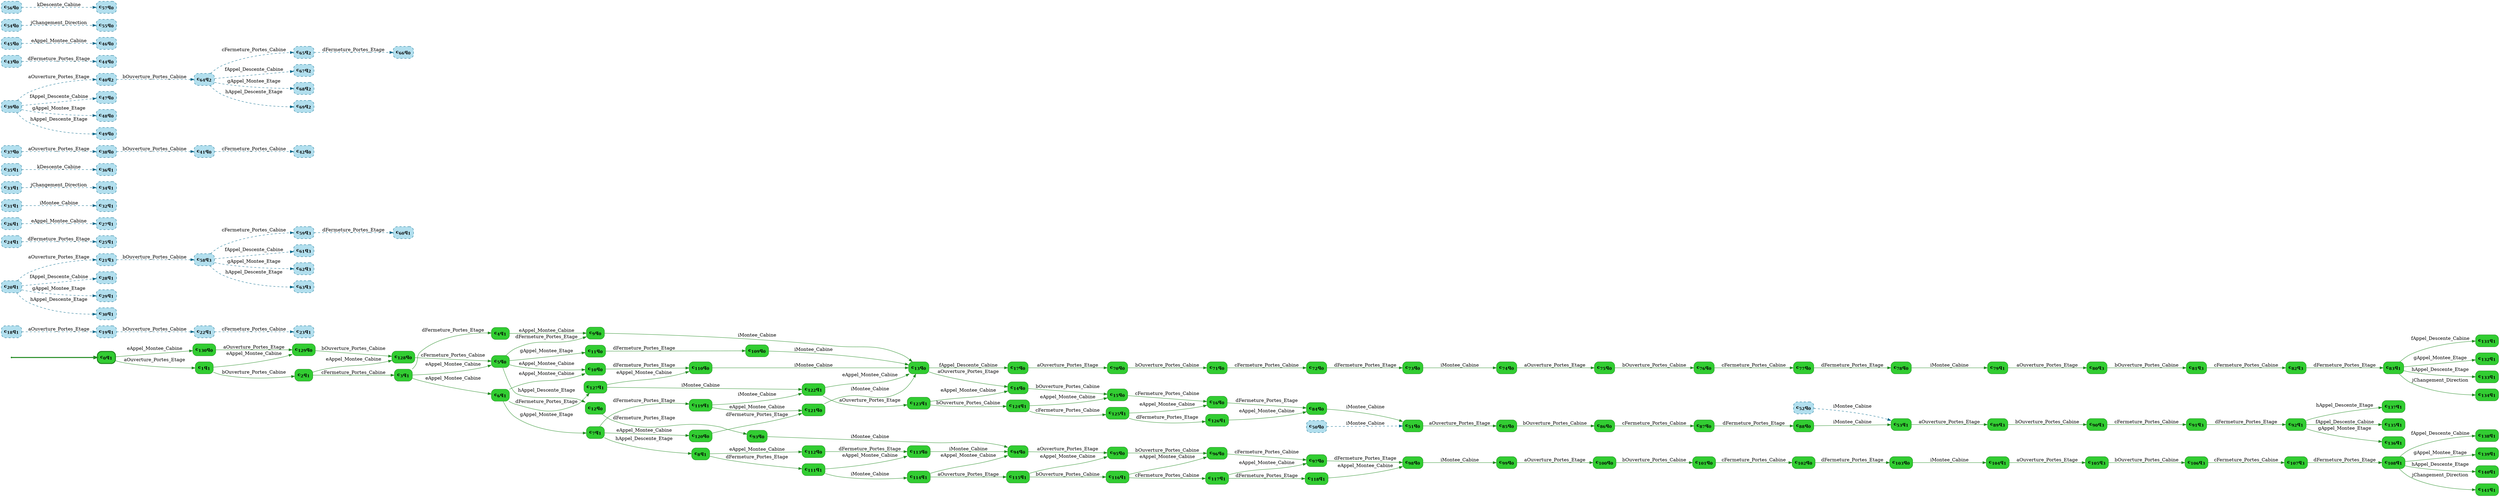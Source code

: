 digraph g {

	rankdir="LR"

	__invisible__[shape="point", color="forestgreen"]
	c0q1[label=<<b>c<sub>0</sub>q<sub>1</sub></b>>, shape="box", style="rounded, filled", fillcolor="limegreen", color="forestgreen", penwidth=3] // Initial
	c1q1[label=<<b>c<sub>1</sub>q<sub>1</sub></b>>, shape="box", style="rounded, filled", fillcolor="limegreen", color="forestgreen"]
	c2q1[label=<<b>c<sub>2</sub>q<sub>1</sub></b>>, shape="box", style="rounded, filled", fillcolor="limegreen", color="forestgreen"]
	c3q1[label=<<b>c<sub>3</sub>q<sub>1</sub></b>>, shape="box", style="rounded, filled", fillcolor="limegreen", color="forestgreen"]
	c4q1[label=<<b>c<sub>4</sub>q<sub>1</sub></b>>, shape="box", style="rounded, filled", fillcolor="limegreen", color="forestgreen"]
	c9q0[label=<<b>c<sub>9</sub>q<sub>0</sub></b>>, shape="box", style="rounded, filled", fillcolor="limegreen", color="forestgreen"]
	c13q0[label=<<b>c<sub>13</sub>q<sub>0</sub></b>>, shape="box", style="rounded, filled", fillcolor="limegreen", color="forestgreen"]
	c14q0[label=<<b>c<sub>14</sub>q<sub>0</sub></b>>, shape="box", style="rounded, filled", fillcolor="limegreen", color="forestgreen"]
	c15q0[label=<<b>c<sub>15</sub>q<sub>0</sub></b>>, shape="box", style="rounded, filled", fillcolor="limegreen", color="forestgreen"]
	c16q0[label=<<b>c<sub>16</sub>q<sub>0</sub></b>>, shape="box", style="rounded, filled", fillcolor="limegreen", color="forestgreen"]
	c84q0[label=<<b>c<sub>84</sub>q<sub>0</sub></b>>, shape="box", style="rounded, filled", fillcolor="limegreen", color="forestgreen"]
	c51q0[label=<<b>c<sub>51</sub>q<sub>0</sub></b>>, shape="box", style="rounded, filled", fillcolor="limegreen", color="forestgreen"]
	c85q0[label=<<b>c<sub>85</sub>q<sub>0</sub></b>>, shape="box", style="rounded, filled", fillcolor="limegreen", color="forestgreen"]
	c86q0[label=<<b>c<sub>86</sub>q<sub>0</sub></b>>, shape="box", style="rounded, filled", fillcolor="limegreen", color="forestgreen"]
	c87q0[label=<<b>c<sub>87</sub>q<sub>0</sub></b>>, shape="box", style="rounded, filled", fillcolor="limegreen", color="forestgreen"]
	c88q0[label=<<b>c<sub>88</sub>q<sub>0</sub></b>>, shape="box", style="rounded, filled", fillcolor="limegreen", color="forestgreen"]
	c53q1[label=<<b>c<sub>53</sub>q<sub>1</sub></b>>, shape="box", style="rounded, filled", fillcolor="limegreen", color="forestgreen"]
	c89q3[label=<<b>c<sub>89</sub>q<sub>3</sub></b>>, shape="box", style="rounded, filled", fillcolor="limegreen", color="forestgreen"]
	c90q3[label=<<b>c<sub>90</sub>q<sub>3</sub></b>>, shape="box", style="rounded, filled", fillcolor="limegreen", color="forestgreen"]
	c91q3[label=<<b>c<sub>91</sub>q<sub>3</sub></b>>, shape="box", style="rounded, filled", fillcolor="limegreen", color="forestgreen"]
	c92q1[label=<<b>c<sub>92</sub>q<sub>1</sub></b>>, shape="box", style="rounded, filled", fillcolor="limegreen", color="forestgreen"]
	c135q1[label=<<b>c<sub>135</sub>q<sub>1</sub></b>>, shape="box", style="rounded, filled", fillcolor="limegreen", color="forestgreen"]
	c136q1[label=<<b>c<sub>136</sub>q<sub>1</sub></b>>, shape="box", style="rounded, filled", fillcolor="limegreen", color="forestgreen"]
	c137q1[label=<<b>c<sub>137</sub>q<sub>1</sub></b>>, shape="box", style="rounded, filled", fillcolor="limegreen", color="forestgreen"]
	c17q0[label=<<b>c<sub>17</sub>q<sub>0</sub></b>>, shape="box", style="rounded, filled", fillcolor="limegreen", color="forestgreen"]
	c70q0[label=<<b>c<sub>70</sub>q<sub>0</sub></b>>, shape="box", style="rounded, filled", fillcolor="limegreen", color="forestgreen"]
	c71q0[label=<<b>c<sub>71</sub>q<sub>0</sub></b>>, shape="box", style="rounded, filled", fillcolor="limegreen", color="forestgreen"]
	c72q0[label=<<b>c<sub>72</sub>q<sub>0</sub></b>>, shape="box", style="rounded, filled", fillcolor="limegreen", color="forestgreen"]
	c73q0[label=<<b>c<sub>73</sub>q<sub>0</sub></b>>, shape="box", style="rounded, filled", fillcolor="limegreen", color="forestgreen"]
	c74q0[label=<<b>c<sub>74</sub>q<sub>0</sub></b>>, shape="box", style="rounded, filled", fillcolor="limegreen", color="forestgreen"]
	c75q0[label=<<b>c<sub>75</sub>q<sub>0</sub></b>>, shape="box", style="rounded, filled", fillcolor="limegreen", color="forestgreen"]
	c76q0[label=<<b>c<sub>76</sub>q<sub>0</sub></b>>, shape="box", style="rounded, filled", fillcolor="limegreen", color="forestgreen"]
	c77q0[label=<<b>c<sub>77</sub>q<sub>0</sub></b>>, shape="box", style="rounded, filled", fillcolor="limegreen", color="forestgreen"]
	c78q0[label=<<b>c<sub>78</sub>q<sub>0</sub></b>>, shape="box", style="rounded, filled", fillcolor="limegreen", color="forestgreen"]
	c79q1[label=<<b>c<sub>79</sub>q<sub>1</sub></b>>, shape="box", style="rounded, filled", fillcolor="limegreen", color="forestgreen"]
	c80q3[label=<<b>c<sub>80</sub>q<sub>3</sub></b>>, shape="box", style="rounded, filled", fillcolor="limegreen", color="forestgreen"]
	c81q3[label=<<b>c<sub>81</sub>q<sub>3</sub></b>>, shape="box", style="rounded, filled", fillcolor="limegreen", color="forestgreen"]
	c82q3[label=<<b>c<sub>82</sub>q<sub>3</sub></b>>, shape="box", style="rounded, filled", fillcolor="limegreen", color="forestgreen"]
	c83q1[label=<<b>c<sub>83</sub>q<sub>1</sub></b>>, shape="box", style="rounded, filled", fillcolor="limegreen", color="forestgreen"]
	c131q1[label=<<b>c<sub>131</sub>q<sub>1</sub></b>>, shape="box", style="rounded, filled", fillcolor="limegreen", color="forestgreen"]
	c132q1[label=<<b>c<sub>132</sub>q<sub>1</sub></b>>, shape="box", style="rounded, filled", fillcolor="limegreen", color="forestgreen"]
	c133q1[label=<<b>c<sub>133</sub>q<sub>1</sub></b>>, shape="box", style="rounded, filled", fillcolor="limegreen", color="forestgreen"]
	c134q1[label=<<b>c<sub>134</sub>q<sub>1</sub></b>>, shape="box", style="rounded, filled", fillcolor="limegreen", color="forestgreen"]
	c5q0[label=<<b>c<sub>5</sub>q<sub>0</sub></b>>, shape="box", style="rounded, filled", fillcolor="limegreen", color="forestgreen"]
	c10q0[label=<<b>c<sub>10</sub>q<sub>0</sub></b>>, shape="box", style="rounded, filled", fillcolor="limegreen", color="forestgreen"]
	c110q0[label=<<b>c<sub>110</sub>q<sub>0</sub></b>>, shape="box", style="rounded, filled", fillcolor="limegreen", color="forestgreen"]
	c11q0[label=<<b>c<sub>11</sub>q<sub>0</sub></b>>, shape="box", style="rounded, filled", fillcolor="limegreen", color="forestgreen"]
	c109q0[label=<<b>c<sub>109</sub>q<sub>0</sub></b>>, shape="box", style="rounded, filled", fillcolor="limegreen", color="forestgreen"]
	c12q0[label=<<b>c<sub>12</sub>q<sub>0</sub></b>>, shape="box", style="rounded, filled", fillcolor="limegreen", color="forestgreen"]
	c93q0[label=<<b>c<sub>93</sub>q<sub>0</sub></b>>, shape="box", style="rounded, filled", fillcolor="limegreen", color="forestgreen"]
	c94q0[label=<<b>c<sub>94</sub>q<sub>0</sub></b>>, shape="box", style="rounded, filled", fillcolor="limegreen", color="forestgreen"]
	c95q0[label=<<b>c<sub>95</sub>q<sub>0</sub></b>>, shape="box", style="rounded, filled", fillcolor="limegreen", color="forestgreen"]
	c96q0[label=<<b>c<sub>96</sub>q<sub>0</sub></b>>, shape="box", style="rounded, filled", fillcolor="limegreen", color="forestgreen"]
	c97q0[label=<<b>c<sub>97</sub>q<sub>0</sub></b>>, shape="box", style="rounded, filled", fillcolor="limegreen", color="forestgreen"]
	c98q0[label=<<b>c<sub>98</sub>q<sub>0</sub></b>>, shape="box", style="rounded, filled", fillcolor="limegreen", color="forestgreen"]
	c99q0[label=<<b>c<sub>99</sub>q<sub>0</sub></b>>, shape="box", style="rounded, filled", fillcolor="limegreen", color="forestgreen"]
	c100q0[label=<<b>c<sub>100</sub>q<sub>0</sub></b>>, shape="box", style="rounded, filled", fillcolor="limegreen", color="forestgreen"]
	c101q0[label=<<b>c<sub>101</sub>q<sub>0</sub></b>>, shape="box", style="rounded, filled", fillcolor="limegreen", color="forestgreen"]
	c102q0[label=<<b>c<sub>102</sub>q<sub>0</sub></b>>, shape="box", style="rounded, filled", fillcolor="limegreen", color="forestgreen"]
	c103q0[label=<<b>c<sub>103</sub>q<sub>0</sub></b>>, shape="box", style="rounded, filled", fillcolor="limegreen", color="forestgreen"]
	c104q1[label=<<b>c<sub>104</sub>q<sub>1</sub></b>>, shape="box", style="rounded, filled", fillcolor="limegreen", color="forestgreen"]
	c105q3[label=<<b>c<sub>105</sub>q<sub>3</sub></b>>, shape="box", style="rounded, filled", fillcolor="limegreen", color="forestgreen"]
	c106q3[label=<<b>c<sub>106</sub>q<sub>3</sub></b>>, shape="box", style="rounded, filled", fillcolor="limegreen", color="forestgreen"]
	c107q3[label=<<b>c<sub>107</sub>q<sub>3</sub></b>>, shape="box", style="rounded, filled", fillcolor="limegreen", color="forestgreen"]
	c108q1[label=<<b>c<sub>108</sub>q<sub>1</sub></b>>, shape="box", style="rounded, filled", fillcolor="limegreen", color="forestgreen"]
	c138q1[label=<<b>c<sub>138</sub>q<sub>1</sub></b>>, shape="box", style="rounded, filled", fillcolor="limegreen", color="forestgreen"]
	c139q1[label=<<b>c<sub>139</sub>q<sub>1</sub></b>>, shape="box", style="rounded, filled", fillcolor="limegreen", color="forestgreen"]
	c140q1[label=<<b>c<sub>140</sub>q<sub>1</sub></b>>, shape="box", style="rounded, filled", fillcolor="limegreen", color="forestgreen"]
	c141q1[label=<<b>c<sub>141</sub>q<sub>1</sub></b>>, shape="box", style="rounded, filled", fillcolor="limegreen", color="forestgreen"]
	c6q1[label=<<b>c<sub>6</sub>q<sub>1</sub></b>>, shape="box", style="rounded, filled", fillcolor="limegreen", color="forestgreen"]
	c7q1[label=<<b>c<sub>7</sub>q<sub>1</sub></b>>, shape="box", style="rounded, filled", fillcolor="limegreen", color="forestgreen"]
	c8q1[label=<<b>c<sub>8</sub>q<sub>1</sub></b>>, shape="box", style="rounded, filled", fillcolor="limegreen", color="forestgreen"]
	c111q1[label=<<b>c<sub>111</sub>q<sub>1</sub></b>>, shape="box", style="rounded, filled", fillcolor="limegreen", color="forestgreen"]
	c113q0[label=<<b>c<sub>113</sub>q<sub>0</sub></b>>, shape="box", style="rounded, filled", fillcolor="limegreen", color="forestgreen"]
	c114q1[label=<<b>c<sub>114</sub>q<sub>1</sub></b>>, shape="box", style="rounded, filled", fillcolor="limegreen", color="forestgreen"]
	c115q1[label=<<b>c<sub>115</sub>q<sub>1</sub></b>>, shape="box", style="rounded, filled", fillcolor="limegreen", color="forestgreen"]
	c116q1[label=<<b>c<sub>116</sub>q<sub>1</sub></b>>, shape="box", style="rounded, filled", fillcolor="limegreen", color="forestgreen"]
	c117q1[label=<<b>c<sub>117</sub>q<sub>1</sub></b>>, shape="box", style="rounded, filled", fillcolor="limegreen", color="forestgreen"]
	c118q1[label=<<b>c<sub>118</sub>q<sub>1</sub></b>>, shape="box", style="rounded, filled", fillcolor="limegreen", color="forestgreen"]
	c112q0[label=<<b>c<sub>112</sub>q<sub>0</sub></b>>, shape="box", style="rounded, filled", fillcolor="limegreen", color="forestgreen"]
	c119q1[label=<<b>c<sub>119</sub>q<sub>1</sub></b>>, shape="box", style="rounded, filled", fillcolor="limegreen", color="forestgreen"]
	c121q0[label=<<b>c<sub>121</sub>q<sub>0</sub></b>>, shape="box", style="rounded, filled", fillcolor="limegreen", color="forestgreen"]
	c122q1[label=<<b>c<sub>122</sub>q<sub>1</sub></b>>, shape="box", style="rounded, filled", fillcolor="limegreen", color="forestgreen"]
	c123q1[label=<<b>c<sub>123</sub>q<sub>1</sub></b>>, shape="box", style="rounded, filled", fillcolor="limegreen", color="forestgreen"]
	c124q1[label=<<b>c<sub>124</sub>q<sub>1</sub></b>>, shape="box", style="rounded, filled", fillcolor="limegreen", color="forestgreen"]
	c125q1[label=<<b>c<sub>125</sub>q<sub>1</sub></b>>, shape="box", style="rounded, filled", fillcolor="limegreen", color="forestgreen"]
	c126q1[label=<<b>c<sub>126</sub>q<sub>1</sub></b>>, shape="box", style="rounded, filled", fillcolor="limegreen", color="forestgreen"]
	c120q0[label=<<b>c<sub>120</sub>q<sub>0</sub></b>>, shape="box", style="rounded, filled", fillcolor="limegreen", color="forestgreen"]
	c127q1[label=<<b>c<sub>127</sub>q<sub>1</sub></b>>, shape="box", style="rounded, filled", fillcolor="limegreen", color="forestgreen"]
	c128q0[label=<<b>c<sub>128</sub>q<sub>0</sub></b>>, shape="box", style="rounded, filled", fillcolor="limegreen", color="forestgreen"]
	c129q0[label=<<b>c<sub>129</sub>q<sub>0</sub></b>>, shape="box", style="rounded, filled", fillcolor="limegreen", color="forestgreen"]
	c130q0[label=<<b>c<sub>130</sub>q<sub>0</sub></b>>, shape="box", style="rounded, filled", fillcolor="limegreen", color="forestgreen"]
	c18q1[label=<<b>c<sub>18</sub>q<sub>1</sub></b>>, shape="box", style="rounded, filled, dashed", fillcolor="lightblue2", color="deepskyblue4"]
	c19q1[label=<<b>c<sub>19</sub>q<sub>1</sub></b>>, shape="box", style="rounded, filled, dashed", fillcolor="lightblue2", color="deepskyblue4"]
	c20q1[label=<<b>c<sub>20</sub>q<sub>1</sub></b>>, shape="box", style="rounded, filled, dashed", fillcolor="lightblue2", color="deepskyblue4"]
	c21q3[label=<<b>c<sub>21</sub>q<sub>3</sub></b>>, shape="box", style="rounded, filled, dashed", fillcolor="lightblue2", color="deepskyblue4"]
	c22q1[label=<<b>c<sub>22</sub>q<sub>1</sub></b>>, shape="box", style="rounded, filled, dashed", fillcolor="lightblue2", color="deepskyblue4"]
	c23q1[label=<<b>c<sub>23</sub>q<sub>1</sub></b>>, shape="box", style="rounded, filled, dashed", fillcolor="lightblue2", color="deepskyblue4"]
	c24q1[label=<<b>c<sub>24</sub>q<sub>1</sub></b>>, shape="box", style="rounded, filled, dashed", fillcolor="lightblue2", color="deepskyblue4"]
	c25q1[label=<<b>c<sub>25</sub>q<sub>1</sub></b>>, shape="box", style="rounded, filled, dashed", fillcolor="lightblue2", color="deepskyblue4"]
	c26q1[label=<<b>c<sub>26</sub>q<sub>1</sub></b>>, shape="box", style="rounded, filled, dashed", fillcolor="lightblue2", color="deepskyblue4"]
	c27q1[label=<<b>c<sub>27</sub>q<sub>1</sub></b>>, shape="box", style="rounded, filled, dashed", fillcolor="lightblue2", color="deepskyblue4"]
	c28q1[label=<<b>c<sub>28</sub>q<sub>1</sub></b>>, shape="box", style="rounded, filled, dashed", fillcolor="lightblue2", color="deepskyblue4"]
	c29q1[label=<<b>c<sub>29</sub>q<sub>1</sub></b>>, shape="box", style="rounded, filled, dashed", fillcolor="lightblue2", color="deepskyblue4"]
	c30q1[label=<<b>c<sub>30</sub>q<sub>1</sub></b>>, shape="box", style="rounded, filled, dashed", fillcolor="lightblue2", color="deepskyblue4"]
	c31q1[label=<<b>c<sub>31</sub>q<sub>1</sub></b>>, shape="box", style="rounded, filled, dashed", fillcolor="lightblue2", color="deepskyblue4"]
	c32q1[label=<<b>c<sub>32</sub>q<sub>1</sub></b>>, shape="box", style="rounded, filled, dashed", fillcolor="lightblue2", color="deepskyblue4"]
	c33q1[label=<<b>c<sub>33</sub>q<sub>1</sub></b>>, shape="box", style="rounded, filled, dashed", fillcolor="lightblue2", color="deepskyblue4"]
	c34q1[label=<<b>c<sub>34</sub>q<sub>1</sub></b>>, shape="box", style="rounded, filled, dashed", fillcolor="lightblue2", color="deepskyblue4"]
	c35q1[label=<<b>c<sub>35</sub>q<sub>1</sub></b>>, shape="box", style="rounded, filled, dashed", fillcolor="lightblue2", color="deepskyblue4"]
	c36q1[label=<<b>c<sub>36</sub>q<sub>1</sub></b>>, shape="box", style="rounded, filled, dashed", fillcolor="lightblue2", color="deepskyblue4"]
	c37q0[label=<<b>c<sub>37</sub>q<sub>0</sub></b>>, shape="box", style="rounded, filled, dashed", fillcolor="lightblue2", color="deepskyblue4"]
	c38q0[label=<<b>c<sub>38</sub>q<sub>0</sub></b>>, shape="box", style="rounded, filled, dashed", fillcolor="lightblue2", color="deepskyblue4"]
	c39q0[label=<<b>c<sub>39</sub>q<sub>0</sub></b>>, shape="box", style="rounded, filled, dashed", fillcolor="lightblue2", color="deepskyblue4"]
	c40q2[label=<<b>c<sub>40</sub>q<sub>2</sub></b>>, shape="box", style="rounded, filled, dashed", fillcolor="lightblue2", color="deepskyblue4"]
	c41q0[label=<<b>c<sub>41</sub>q<sub>0</sub></b>>, shape="box", style="rounded, filled, dashed", fillcolor="lightblue2", color="deepskyblue4"]
	c42q0[label=<<b>c<sub>42</sub>q<sub>0</sub></b>>, shape="box", style="rounded, filled, dashed", fillcolor="lightblue2", color="deepskyblue4"]
	c43q0[label=<<b>c<sub>43</sub>q<sub>0</sub></b>>, shape="box", style="rounded, filled, dashed", fillcolor="lightblue2", color="deepskyblue4"]
	c44q0[label=<<b>c<sub>44</sub>q<sub>0</sub></b>>, shape="box", style="rounded, filled, dashed", fillcolor="lightblue2", color="deepskyblue4"]
	c45q0[label=<<b>c<sub>45</sub>q<sub>0</sub></b>>, shape="box", style="rounded, filled, dashed", fillcolor="lightblue2", color="deepskyblue4"]
	c46q0[label=<<b>c<sub>46</sub>q<sub>0</sub></b>>, shape="box", style="rounded, filled, dashed", fillcolor="lightblue2", color="deepskyblue4"]
	c47q0[label=<<b>c<sub>47</sub>q<sub>0</sub></b>>, shape="box", style="rounded, filled, dashed", fillcolor="lightblue2", color="deepskyblue4"]
	c48q0[label=<<b>c<sub>48</sub>q<sub>0</sub></b>>, shape="box", style="rounded, filled, dashed", fillcolor="lightblue2", color="deepskyblue4"]
	c49q0[label=<<b>c<sub>49</sub>q<sub>0</sub></b>>, shape="box", style="rounded, filled, dashed", fillcolor="lightblue2", color="deepskyblue4"]
	c50q0[label=<<b>c<sub>50</sub>q<sub>0</sub></b>>, shape="box", style="rounded, filled, dashed", fillcolor="lightblue2", color="deepskyblue4"]
	c52q0[label=<<b>c<sub>52</sub>q<sub>0</sub></b>>, shape="box", style="rounded, filled, dashed", fillcolor="lightblue2", color="deepskyblue4"]
	c54q0[label=<<b>c<sub>54</sub>q<sub>0</sub></b>>, shape="box", style="rounded, filled, dashed", fillcolor="lightblue2", color="deepskyblue4"]
	c55q0[label=<<b>c<sub>55</sub>q<sub>0</sub></b>>, shape="box", style="rounded, filled, dashed", fillcolor="lightblue2", color="deepskyblue4"]
	c56q0[label=<<b>c<sub>56</sub>q<sub>0</sub></b>>, shape="box", style="rounded, filled, dashed", fillcolor="lightblue2", color="deepskyblue4"]
	c57q0[label=<<b>c<sub>57</sub>q<sub>0</sub></b>>, shape="box", style="rounded, filled, dashed", fillcolor="lightblue2", color="deepskyblue4"]
	c58q3[label=<<b>c<sub>58</sub>q<sub>3</sub></b>>, shape="box", style="rounded, filled, dashed", fillcolor="lightblue2", color="deepskyblue4"]
	c59q3[label=<<b>c<sub>59</sub>q<sub>3</sub></b>>, shape="box", style="rounded, filled, dashed", fillcolor="lightblue2", color="deepskyblue4"]
	c60q1[label=<<b>c<sub>60</sub>q<sub>1</sub></b>>, shape="box", style="rounded, filled, dashed", fillcolor="lightblue2", color="deepskyblue4"]
	c61q3[label=<<b>c<sub>61</sub>q<sub>3</sub></b>>, shape="box", style="rounded, filled, dashed", fillcolor="lightblue2", color="deepskyblue4"]
	c62q3[label=<<b>c<sub>62</sub>q<sub>3</sub></b>>, shape="box", style="rounded, filled, dashed", fillcolor="lightblue2", color="deepskyblue4"]
	c63q3[label=<<b>c<sub>63</sub>q<sub>3</sub></b>>, shape="box", style="rounded, filled, dashed", fillcolor="lightblue2", color="deepskyblue4"]
	c64q2[label=<<b>c<sub>64</sub>q<sub>2</sub></b>>, shape="box", style="rounded, filled, dashed", fillcolor="lightblue2", color="deepskyblue4"]
	c65q2[label=<<b>c<sub>65</sub>q<sub>2</sub></b>>, shape="box", style="rounded, filled, dashed", fillcolor="lightblue2", color="deepskyblue4"]
	c66q0[label=<<b>c<sub>66</sub>q<sub>0</sub></b>>, shape="box", style="rounded, filled, dashed", fillcolor="lightblue2", color="deepskyblue4"]
	c67q2[label=<<b>c<sub>67</sub>q<sub>2</sub></b>>, shape="box", style="rounded, filled, dashed", fillcolor="lightblue2", color="deepskyblue4"]
	c68q2[label=<<b>c<sub>68</sub>q<sub>2</sub></b>>, shape="box", style="rounded, filled, dashed", fillcolor="lightblue2", color="deepskyblue4"]
	c69q2[label=<<b>c<sub>69</sub>q<sub>2</sub></b>>, shape="box", style="rounded, filled, dashed", fillcolor="lightblue2", color="deepskyblue4"]

	__invisible__ -> c0q1[penwidth=3, color="forestgreen"]
	c0q1 -> c1q1[label=<aOuverture_Portes_Etage>, color="forestgreen"]
	c1q1 -> c2q1[label=<bOuverture_Portes_Cabine>, color="forestgreen"]
	c2q1 -> c3q1[label=<cFermeture_Portes_Cabine>, color="forestgreen"]
	c3q1 -> c4q1[label=<dFermeture_Portes_Etage>, color="forestgreen"]
	c4q1 -> c9q0[label=<eAppel_Montee_Cabine>, color="forestgreen"]
	c9q0 -> c13q0[label=<iMontee_Cabine>, color="forestgreen"]
	c13q0 -> c14q0[label=<aOuverture_Portes_Etage>, color="forestgreen"]
	c14q0 -> c15q0[label=<bOuverture_Portes_Cabine>, color="forestgreen"]
	c15q0 -> c16q0[label=<cFermeture_Portes_Cabine>, color="forestgreen"]
	c16q0 -> c84q0[label=<dFermeture_Portes_Etage>, color="forestgreen"]
	c84q0 -> c51q0[label=<iMontee_Cabine>, color="forestgreen"]
	c51q0 -> c85q0[label=<aOuverture_Portes_Etage>, color="forestgreen"]
	c85q0 -> c86q0[label=<bOuverture_Portes_Cabine>, color="forestgreen"]
	c86q0 -> c87q0[label=<cFermeture_Portes_Cabine>, color="forestgreen"]
	c87q0 -> c88q0[label=<dFermeture_Portes_Etage>, color="forestgreen"]
	c88q0 -> c53q1[label=<iMontee_Cabine>, color="forestgreen"]
	c53q1 -> c89q3[label=<aOuverture_Portes_Etage>, color="forestgreen"]
	c89q3 -> c90q3[label=<bOuverture_Portes_Cabine>, color="forestgreen"]
	c90q3 -> c91q3[label=<cFermeture_Portes_Cabine>, color="forestgreen"]
	c91q3 -> c92q1[label=<dFermeture_Portes_Etage>, color="forestgreen"]
	c92q1 -> c135q1[label=<fAppel_Descente_Cabine>, color="forestgreen"]
	c92q1 -> c136q1[label=<gAppel_Montee_Etage>, color="forestgreen"]
	c92q1 -> c137q1[label=<hAppel_Descente_Etage>, color="forestgreen"]
	c13q0 -> c17q0[label=<fAppel_Descente_Cabine>, color="forestgreen"]
	c17q0 -> c70q0[label=<aOuverture_Portes_Etage>, color="forestgreen"]
	c70q0 -> c71q0[label=<bOuverture_Portes_Cabine>, color="forestgreen"]
	c71q0 -> c72q0[label=<cFermeture_Portes_Cabine>, color="forestgreen"]
	c72q0 -> c73q0[label=<dFermeture_Portes_Etage>, color="forestgreen"]
	c73q0 -> c74q0[label=<iMontee_Cabine>, color="forestgreen"]
	c74q0 -> c75q0[label=<aOuverture_Portes_Etage>, color="forestgreen"]
	c75q0 -> c76q0[label=<bOuverture_Portes_Cabine>, color="forestgreen"]
	c76q0 -> c77q0[label=<cFermeture_Portes_Cabine>, color="forestgreen"]
	c77q0 -> c78q0[label=<dFermeture_Portes_Etage>, color="forestgreen"]
	c78q0 -> c79q1[label=<iMontee_Cabine>, color="forestgreen"]
	c79q1 -> c80q3[label=<aOuverture_Portes_Etage>, color="forestgreen"]
	c80q3 -> c81q3[label=<bOuverture_Portes_Cabine>, color="forestgreen"]
	c81q3 -> c82q3[label=<cFermeture_Portes_Cabine>, color="forestgreen"]
	c82q3 -> c83q1[label=<dFermeture_Portes_Etage>, color="forestgreen"]
	c83q1 -> c131q1[label=<fAppel_Descente_Cabine>, color="forestgreen"]
	c83q1 -> c132q1[label=<gAppel_Montee_Etage>, color="forestgreen"]
	c83q1 -> c133q1[label=<hAppel_Descente_Etage>, color="forestgreen"]
	c83q1 -> c134q1[label=<jChangement_Direction>, color="forestgreen"]
	c3q1 -> c5q0[label=<eAppel_Montee_Cabine>, color="forestgreen"]
	c5q0 -> c9q0[label=<dFermeture_Portes_Etage>, color="forestgreen"]
	c5q0 -> c10q0[label=<eAppel_Montee_Cabine>, color="forestgreen"]
	c10q0 -> c110q0[label=<dFermeture_Portes_Etage>, color="forestgreen"]
	c110q0 -> c13q0[label=<iMontee_Cabine>, color="forestgreen"]
	c5q0 -> c11q0[label=<gAppel_Montee_Etage>, color="forestgreen"]
	c11q0 -> c109q0[label=<dFermeture_Portes_Etage>, color="forestgreen"]
	c109q0 -> c13q0[label=<iMontee_Cabine>, color="forestgreen"]
	c5q0 -> c12q0[label=<hAppel_Descente_Etage>, color="forestgreen"]
	c12q0 -> c93q0[label=<dFermeture_Portes_Etage>, color="forestgreen"]
	c93q0 -> c94q0[label=<iMontee_Cabine>, color="forestgreen"]
	c94q0 -> c95q0[label=<aOuverture_Portes_Etage>, color="forestgreen"]
	c95q0 -> c96q0[label=<bOuverture_Portes_Cabine>, color="forestgreen"]
	c96q0 -> c97q0[label=<cFermeture_Portes_Cabine>, color="forestgreen"]
	c97q0 -> c98q0[label=<dFermeture_Portes_Etage>, color="forestgreen"]
	c98q0 -> c99q0[label=<iMontee_Cabine>, color="forestgreen"]
	c99q0 -> c100q0[label=<aOuverture_Portes_Etage>, color="forestgreen"]
	c100q0 -> c101q0[label=<bOuverture_Portes_Cabine>, color="forestgreen"]
	c101q0 -> c102q0[label=<cFermeture_Portes_Cabine>, color="forestgreen"]
	c102q0 -> c103q0[label=<dFermeture_Portes_Etage>, color="forestgreen"]
	c103q0 -> c104q1[label=<iMontee_Cabine>, color="forestgreen"]
	c104q1 -> c105q3[label=<aOuverture_Portes_Etage>, color="forestgreen"]
	c105q3 -> c106q3[label=<bOuverture_Portes_Cabine>, color="forestgreen"]
	c106q3 -> c107q3[label=<cFermeture_Portes_Cabine>, color="forestgreen"]
	c107q3 -> c108q1[label=<dFermeture_Portes_Etage>, color="forestgreen"]
	c108q1 -> c138q1[label=<fAppel_Descente_Cabine>, color="forestgreen"]
	c108q1 -> c139q1[label=<gAppel_Montee_Etage>, color="forestgreen"]
	c108q1 -> c140q1[label=<hAppel_Descente_Etage>, color="forestgreen"]
	c108q1 -> c141q1[label=<jChangement_Direction>, color="forestgreen"]
	c3q1 -> c6q1[label=<eAppel_Montee_Cabine>, color="forestgreen"]
	c6q1 -> c7q1[label=<gAppel_Montee_Etage>, color="forestgreen"]
	c7q1 -> c8q1[label=<hAppel_Descente_Etage>, color="forestgreen"]
	c8q1 -> c111q1[label=<dFermeture_Portes_Etage>, color="forestgreen"]
	c111q1 -> c113q0[label=<eAppel_Montee_Cabine>, color="forestgreen"]
	c113q0 -> c94q0[label=<iMontee_Cabine>, color="forestgreen"]
	c111q1 -> c114q1[label=<iMontee_Cabine>, color="forestgreen"]
	c114q1 -> c115q1[label=<aOuverture_Portes_Etage>, color="forestgreen"]
	c115q1 -> c116q1[label=<bOuverture_Portes_Cabine>, color="forestgreen"]
	c116q1 -> c117q1[label=<cFermeture_Portes_Cabine>, color="forestgreen"]
	c117q1 -> c118q1[label=<dFermeture_Portes_Etage>, color="forestgreen"]
	c118q1 -> c98q0[label=<eAppel_Montee_Cabine>, color="forestgreen"]
	c117q1 -> c97q0[label=<eAppel_Montee_Cabine>, color="forestgreen"]
	c116q1 -> c96q0[label=<eAppel_Montee_Cabine>, color="forestgreen"]
	c115q1 -> c95q0[label=<eAppel_Montee_Cabine>, color="forestgreen"]
	c114q1 -> c94q0[label=<eAppel_Montee_Cabine>, color="forestgreen"]
	c8q1 -> c112q0[label=<eAppel_Montee_Cabine>, color="forestgreen"]
	c112q0 -> c113q0[label=<dFermeture_Portes_Etage>, color="forestgreen"]
	c7q1 -> c119q1[label=<dFermeture_Portes_Etage>, color="forestgreen"]
	c119q1 -> c121q0[label=<eAppel_Montee_Cabine>, color="forestgreen"]
	c121q0 -> c13q0[label=<iMontee_Cabine>, color="forestgreen"]
	c119q1 -> c122q1[label=<iMontee_Cabine>, color="forestgreen"]
	c122q1 -> c123q1[label=<aOuverture_Portes_Etage>, color="forestgreen"]
	c123q1 -> c124q1[label=<bOuverture_Portes_Cabine>, color="forestgreen"]
	c124q1 -> c125q1[label=<cFermeture_Portes_Cabine>, color="forestgreen"]
	c125q1 -> c126q1[label=<dFermeture_Portes_Etage>, color="forestgreen"]
	c126q1 -> c84q0[label=<eAppel_Montee_Cabine>, color="forestgreen"]
	c125q1 -> c16q0[label=<eAppel_Montee_Cabine>, color="forestgreen"]
	c124q1 -> c15q0[label=<eAppel_Montee_Cabine>, color="forestgreen"]
	c123q1 -> c14q0[label=<eAppel_Montee_Cabine>, color="forestgreen"]
	c122q1 -> c13q0[label=<eAppel_Montee_Cabine>, color="forestgreen"]
	c7q1 -> c120q0[label=<eAppel_Montee_Cabine>, color="forestgreen"]
	c120q0 -> c121q0[label=<dFermeture_Portes_Etage>, color="forestgreen"]
	c6q1 -> c127q1[label=<dFermeture_Portes_Etage>, color="forestgreen"]
	c127q1 -> c110q0[label=<eAppel_Montee_Cabine>, color="forestgreen"]
	c127q1 -> c122q1[label=<iMontee_Cabine>, color="forestgreen"]
	c6q1 -> c10q0[label=<eAppel_Montee_Cabine>, color="forestgreen"]
	c2q1 -> c128q0[label=<eAppel_Montee_Cabine>, color="forestgreen"]
	c128q0 -> c5q0[label=<cFermeture_Portes_Cabine>, color="forestgreen"]
	c1q1 -> c129q0[label=<eAppel_Montee_Cabine>, color="forestgreen"]
	c129q0 -> c128q0[label=<bOuverture_Portes_Cabine>, color="forestgreen"]
	c0q1 -> c130q0[label=<eAppel_Montee_Cabine>, color="forestgreen"]
	c130q0 -> c129q0[label=<aOuverture_Portes_Etage>, color="forestgreen"]
	c18q1 -> c19q1[label=<aOuverture_Portes_Etage>, color="deepskyblue4", style="dashed"]
	c20q1 -> c21q3[label=<aOuverture_Portes_Etage>, color="deepskyblue4", style="dashed"]
	c19q1 -> c22q1[label=<bOuverture_Portes_Cabine>, color="deepskyblue4", style="dashed"]
	c22q1 -> c23q1[label=<cFermeture_Portes_Cabine>, color="deepskyblue4", style="dashed"]
	c24q1 -> c25q1[label=<dFermeture_Portes_Etage>, color="deepskyblue4", style="dashed"]
	c26q1 -> c27q1[label=<eAppel_Montee_Cabine>, color="deepskyblue4", style="dashed"]
	c20q1 -> c28q1[label=<fAppel_Descente_Cabine>, color="deepskyblue4", style="dashed"]
	c20q1 -> c29q1[label=<gAppel_Montee_Etage>, color="deepskyblue4", style="dashed"]
	c20q1 -> c30q1[label=<hAppel_Descente_Etage>, color="deepskyblue4", style="dashed"]
	c31q1 -> c32q1[label=<iMontee_Cabine>, color="deepskyblue4", style="dashed"]
	c33q1 -> c34q1[label=<jChangement_Direction>, color="deepskyblue4", style="dashed"]
	c35q1 -> c36q1[label=<kDescente_Cabine>, color="deepskyblue4", style="dashed"]
	c37q0 -> c38q0[label=<aOuverture_Portes_Etage>, color="deepskyblue4", style="dashed"]
	c39q0 -> c40q2[label=<aOuverture_Portes_Etage>, color="deepskyblue4", style="dashed"]
	c38q0 -> c41q0[label=<bOuverture_Portes_Cabine>, color="deepskyblue4", style="dashed"]
	c41q0 -> c42q0[label=<cFermeture_Portes_Cabine>, color="deepskyblue4", style="dashed"]
	c43q0 -> c44q0[label=<dFermeture_Portes_Etage>, color="deepskyblue4", style="dashed"]
	c45q0 -> c46q0[label=<eAppel_Montee_Cabine>, color="deepskyblue4", style="dashed"]
	c39q0 -> c47q0[label=<fAppel_Descente_Cabine>, color="deepskyblue4", style="dashed"]
	c39q0 -> c48q0[label=<gAppel_Montee_Etage>, color="deepskyblue4", style="dashed"]
	c39q0 -> c49q0[label=<hAppel_Descente_Etage>, color="deepskyblue4", style="dashed"]
	c50q0 -> c51q0[label=<iMontee_Cabine>, color="deepskyblue4", style="dashed"]
	c52q0 -> c53q1[label=<iMontee_Cabine>, color="deepskyblue4", style="dashed"]
	c54q0 -> c55q0[label=<jChangement_Direction>, color="deepskyblue4", style="dashed"]
	c56q0 -> c57q0[label=<kDescente_Cabine>, color="deepskyblue4", style="dashed"]
	c21q3 -> c58q3[label=<bOuverture_Portes_Cabine>, color="deepskyblue4", style="dashed"]
	c58q3 -> c59q3[label=<cFermeture_Portes_Cabine>, color="deepskyblue4", style="dashed"]
	c59q3 -> c60q1[label=<dFermeture_Portes_Etage>, color="deepskyblue4", style="dashed"]
	c58q3 -> c61q3[label=<fAppel_Descente_Cabine>, color="deepskyblue4", style="dashed"]
	c58q3 -> c62q3[label=<gAppel_Montee_Etage>, color="deepskyblue4", style="dashed"]
	c58q3 -> c63q3[label=<hAppel_Descente_Etage>, color="deepskyblue4", style="dashed"]
	c40q2 -> c64q2[label=<bOuverture_Portes_Cabine>, color="deepskyblue4", style="dashed"]
	c64q2 -> c65q2[label=<cFermeture_Portes_Cabine>, color="deepskyblue4", style="dashed"]
	c65q2 -> c66q0[label=<dFermeture_Portes_Etage>, color="deepskyblue4", style="dashed"]
	c64q2 -> c67q2[label=<fAppel_Descente_Cabine>, color="deepskyblue4", style="dashed"]
	c64q2 -> c68q2[label=<gAppel_Montee_Etage>, color="deepskyblue4", style="dashed"]
	c64q2 -> c69q2[label=<hAppel_Descente_Etage>, color="deepskyblue4", style="dashed"]

}
